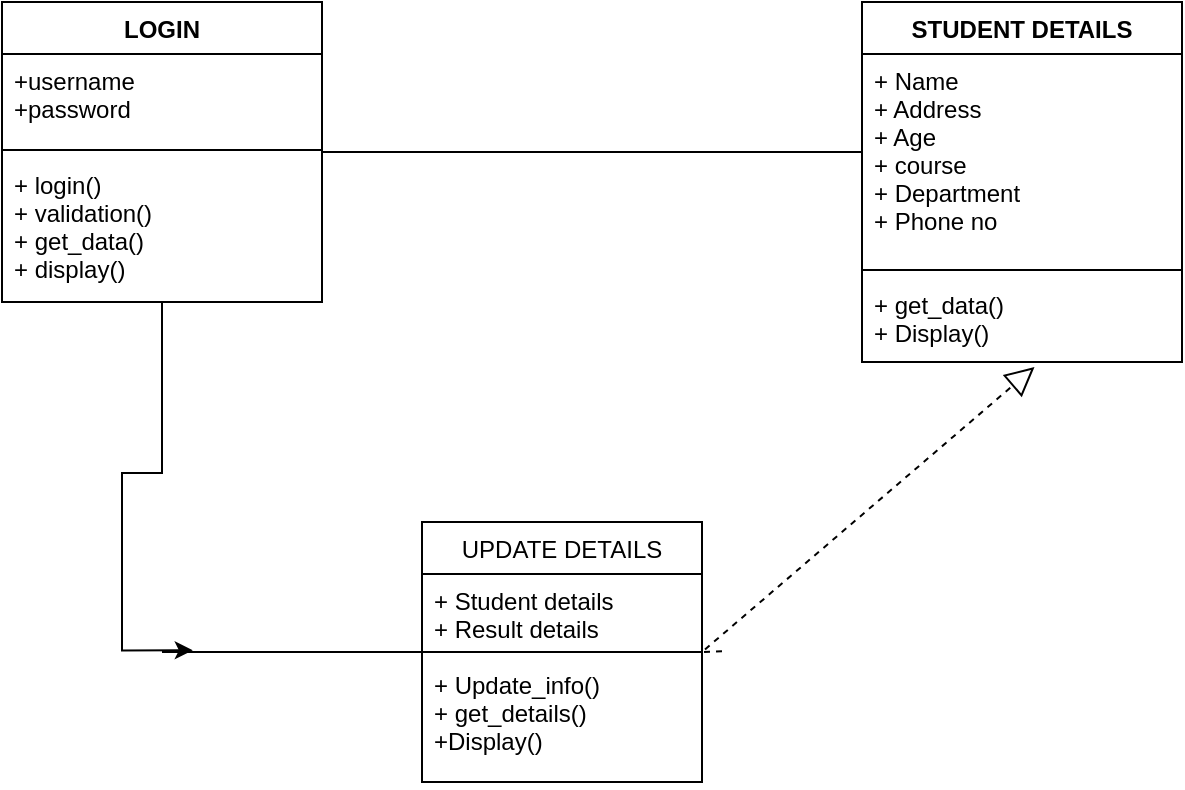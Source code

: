 <mxfile version="15.8.2" type="github">
  <diagram id="D3sv9wikPJVAfb8kTO8g" name="Page-1">
    <mxGraphModel dx="723" dy="375" grid="1" gridSize="10" guides="1" tooltips="1" connect="1" arrows="1" fold="1" page="1" pageScale="1" pageWidth="850" pageHeight="1100" math="0" shadow="0">
      <root>
        <mxCell id="0" />
        <mxCell id="1" parent="0" />
        <mxCell id="WEQpLsr9RtUh2IpWofqa-37" style="edgeStyle=orthogonalEdgeStyle;rounded=0;orthogonalLoop=1;jettySize=auto;html=1;entryX=0.057;entryY=0.396;entryDx=0;entryDy=0;entryPerimeter=0;" edge="1" parent="1" source="WEQpLsr9RtUh2IpWofqa-20" target="WEQpLsr9RtUh2IpWofqa-36">
          <mxGeometry relative="1" as="geometry" />
        </mxCell>
        <mxCell id="WEQpLsr9RtUh2IpWofqa-20" value="LOGIN" style="swimlane;fontStyle=1;align=center;verticalAlign=top;childLayout=stackLayout;horizontal=1;startSize=26;horizontalStack=0;resizeParent=1;resizeParentMax=0;resizeLast=0;collapsible=1;marginBottom=0;" vertex="1" parent="1">
          <mxGeometry x="140" y="80" width="160" height="150" as="geometry" />
        </mxCell>
        <mxCell id="WEQpLsr9RtUh2IpWofqa-21" value="+username&#xa;+password" style="text;strokeColor=none;fillColor=none;align=left;verticalAlign=top;spacingLeft=4;spacingRight=4;overflow=hidden;rotatable=0;points=[[0,0.5],[1,0.5]];portConstraint=eastwest;" vertex="1" parent="WEQpLsr9RtUh2IpWofqa-20">
          <mxGeometry y="26" width="160" height="44" as="geometry" />
        </mxCell>
        <mxCell id="WEQpLsr9RtUh2IpWofqa-22" value="" style="line;strokeWidth=1;fillColor=none;align=left;verticalAlign=middle;spacingTop=-1;spacingLeft=3;spacingRight=3;rotatable=0;labelPosition=right;points=[];portConstraint=eastwest;" vertex="1" parent="WEQpLsr9RtUh2IpWofqa-20">
          <mxGeometry y="70" width="160" height="8" as="geometry" />
        </mxCell>
        <mxCell id="WEQpLsr9RtUh2IpWofqa-23" value="+ login()&#xa;+ validation()&#xa;+ get_data()&#xa;+ display()" style="text;strokeColor=none;fillColor=none;align=left;verticalAlign=top;spacingLeft=4;spacingRight=4;overflow=hidden;rotatable=0;points=[[0,0.5],[1,0.5]];portConstraint=eastwest;" vertex="1" parent="WEQpLsr9RtUh2IpWofqa-20">
          <mxGeometry y="78" width="160" height="72" as="geometry" />
        </mxCell>
        <mxCell id="WEQpLsr9RtUh2IpWofqa-25" value="STUDENT DETAILS" style="swimlane;fontStyle=1;align=center;verticalAlign=top;childLayout=stackLayout;horizontal=1;startSize=26;horizontalStack=0;resizeParent=1;resizeParentMax=0;resizeLast=0;collapsible=1;marginBottom=0;" vertex="1" parent="1">
          <mxGeometry x="570" y="80" width="160" height="180" as="geometry" />
        </mxCell>
        <mxCell id="WEQpLsr9RtUh2IpWofqa-26" value="+ Name&#xa;+ Address&#xa;+ Age&#xa;+ course&#xa;+ Department&#xa;+ Phone no" style="text;strokeColor=none;fillColor=none;align=left;verticalAlign=top;spacingLeft=4;spacingRight=4;overflow=hidden;rotatable=0;points=[[0,0.5],[1,0.5]];portConstraint=eastwest;" vertex="1" parent="WEQpLsr9RtUh2IpWofqa-25">
          <mxGeometry y="26" width="160" height="104" as="geometry" />
        </mxCell>
        <mxCell id="WEQpLsr9RtUh2IpWofqa-27" value="" style="line;strokeWidth=1;fillColor=none;align=left;verticalAlign=middle;spacingTop=-1;spacingLeft=3;spacingRight=3;rotatable=0;labelPosition=right;points=[];portConstraint=eastwest;" vertex="1" parent="WEQpLsr9RtUh2IpWofqa-25">
          <mxGeometry y="130" width="160" height="8" as="geometry" />
        </mxCell>
        <mxCell id="WEQpLsr9RtUh2IpWofqa-28" value="+ get_data()&#xa;+ Display()" style="text;strokeColor=none;fillColor=none;align=left;verticalAlign=top;spacingLeft=4;spacingRight=4;overflow=hidden;rotatable=0;points=[[0,0.5],[1,0.5]];portConstraint=eastwest;" vertex="1" parent="WEQpLsr9RtUh2IpWofqa-25">
          <mxGeometry y="138" width="160" height="42" as="geometry" />
        </mxCell>
        <mxCell id="WEQpLsr9RtUh2IpWofqa-29" value="UPDATE DETAILS" style="swimlane;fontStyle=0;childLayout=stackLayout;horizontal=1;startSize=26;fillColor=none;horizontalStack=0;resizeParent=1;resizeParentMax=0;resizeLast=0;collapsible=1;marginBottom=0;" vertex="1" parent="1">
          <mxGeometry x="350" y="340" width="140" height="130" as="geometry" />
        </mxCell>
        <mxCell id="WEQpLsr9RtUh2IpWofqa-30" value="+ Student details&#xa;+ Result details&#xa;&#xa;+ Update_info()&#xa;+ get_details()&#xa;+Display()" style="text;strokeColor=none;fillColor=none;align=left;verticalAlign=top;spacingLeft=4;spacingRight=4;overflow=hidden;rotatable=0;points=[[0,0.5],[1,0.5]];portConstraint=eastwest;" vertex="1" parent="WEQpLsr9RtUh2IpWofqa-29">
          <mxGeometry y="26" width="140" height="104" as="geometry" />
        </mxCell>
        <mxCell id="WEQpLsr9RtUh2IpWofqa-33" value="" style="line;strokeWidth=1;fillColor=none;align=left;verticalAlign=middle;spacingTop=-1;spacingLeft=3;spacingRight=3;rotatable=0;labelPosition=right;points=[];portConstraint=eastwest;" vertex="1" parent="1">
          <mxGeometry x="300" y="151" width="270" height="8" as="geometry" />
        </mxCell>
        <mxCell id="WEQpLsr9RtUh2IpWofqa-36" value="" style="line;strokeWidth=1;fillColor=none;align=left;verticalAlign=middle;spacingTop=-1;spacingLeft=3;spacingRight=3;rotatable=0;labelPosition=right;points=[];portConstraint=eastwest;" vertex="1" parent="1">
          <mxGeometry x="220" y="401" width="270" height="8" as="geometry" />
        </mxCell>
        <mxCell id="WEQpLsr9RtUh2IpWofqa-39" value="" style="endArrow=block;dashed=1;endFill=0;endSize=12;html=1;rounded=0;entryX=0.539;entryY=1.06;entryDx=0;entryDy=0;entryPerimeter=0;" edge="1" parent="1" target="WEQpLsr9RtUh2IpWofqa-28">
          <mxGeometry width="160" relative="1" as="geometry">
            <mxPoint x="500" y="404.58" as="sourcePoint" />
            <mxPoint x="660" y="404.58" as="targetPoint" />
            <Array as="points">
              <mxPoint x="490" y="405" />
            </Array>
          </mxGeometry>
        </mxCell>
      </root>
    </mxGraphModel>
  </diagram>
</mxfile>
